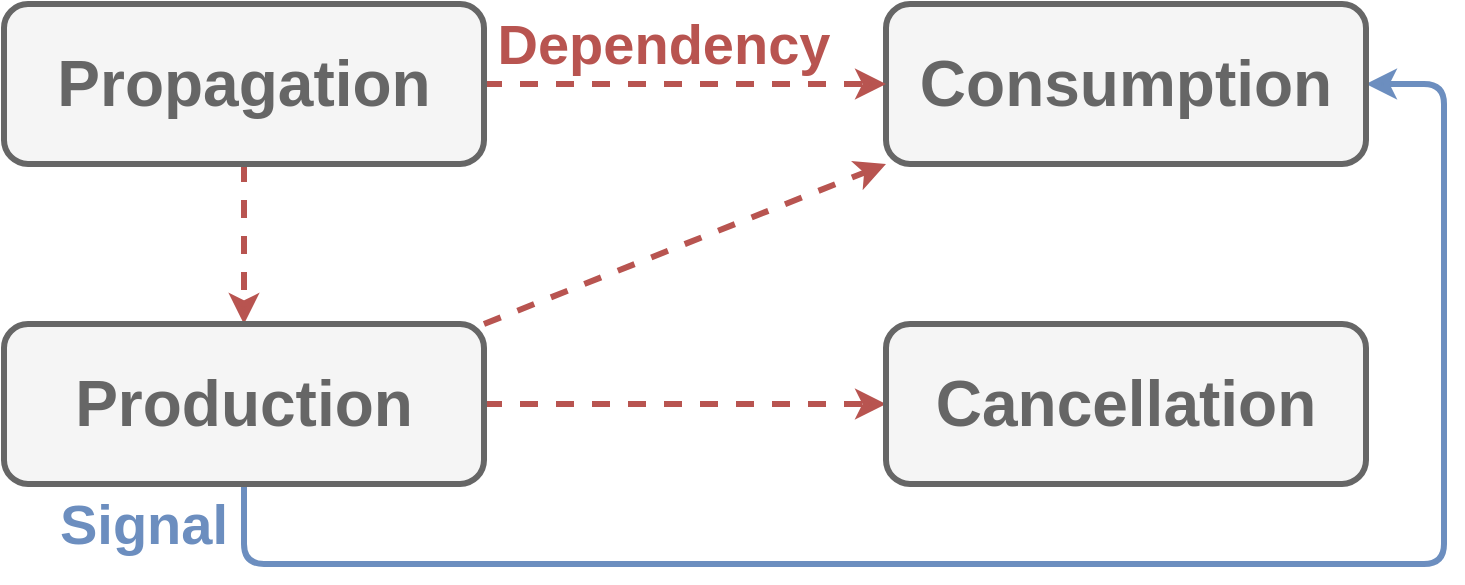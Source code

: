 <mxfile version="15.6.2" type="google"><diagram id="gIC-P3XVZgYCY64oVcCS" name="Page-1"><mxGraphModel dx="1422" dy="762" grid="1" gridSize="10" guides="1" tooltips="1" connect="1" arrows="1" fold="1" page="1" pageScale="1" pageWidth="827" pageHeight="1169" math="0" shadow="0"><root><mxCell id="0"/><mxCell id="1" parent="0"/><mxCell id="eqrpfjDCh0OEoCgRvdLx-40" value="" style="endArrow=classic;html=1;fillColor=#f8cecc;strokeColor=#b85450;strokeWidth=3;dashed=1;exitX=1;exitY=0.5;exitDx=0;exitDy=0;" parent="1" source="eqrpfjDCh0OEoCgRvdLx-48" target="eqrpfjDCh0OEoCgRvdLx-61" edge="1"><mxGeometry width="50" height="50" relative="1" as="geometry"><mxPoint x="860" y="440" as="sourcePoint"/><mxPoint x="950" y="170" as="targetPoint"/></mxGeometry></mxCell><mxCell id="eqrpfjDCh0OEoCgRvdLx-41" value="" style="endArrow=classic;html=1;strokeWidth=3;fillColor=#dae8fc;strokeColor=#6c8ebf;elbow=vertical;startArrow=none;exitX=0.5;exitY=1;exitDx=0;exitDy=0;entryX=1;entryY=0.5;entryDx=0;entryDy=0;edgeStyle=orthogonalEdgeStyle;" parent="1" source="eqrpfjDCh0OEoCgRvdLx-48" target="eqrpfjDCh0OEoCgRvdLx-53" edge="1"><mxGeometry width="50" height="50" relative="1" as="geometry"><mxPoint x="1121" y="40" as="sourcePoint"/><mxPoint x="1010" y="230" as="targetPoint"/><Array as="points"><mxPoint x="680" y="400"/><mxPoint x="1280" y="400"/><mxPoint x="1280" y="160"/></Array></mxGeometry></mxCell><mxCell id="eqrpfjDCh0OEoCgRvdLx-42" value="&lt;b&gt;&lt;font style=&quot;font-size: 28px&quot; color=&quot;#b85450&quot;&gt;Dependency&lt;/font&gt;&lt;/b&gt;" style="text;html=1;align=center;verticalAlign=middle;whiteSpace=wrap;rounded=0;" parent="1" vertex="1"><mxGeometry x="800" y="120" width="180" height="40" as="geometry"/></mxCell><mxCell id="eqrpfjDCh0OEoCgRvdLx-43" value="&lt;b&gt;&lt;font style=&quot;font-size: 28px&quot; color=&quot;#6c8ebf&quot;&gt;Signal&lt;/font&gt;&lt;/b&gt;" style="text;html=1;align=center;verticalAlign=middle;whiteSpace=wrap;rounded=0;" parent="1" vertex="1"><mxGeometry x="580" y="360" width="100" height="40" as="geometry"/></mxCell><mxCell id="eqrpfjDCh0OEoCgRvdLx-53" value="&lt;font style=&quot;font-size: 32px&quot; color=&quot;#666666&quot;&gt;&lt;b&gt;Consumption&lt;/b&gt;&lt;/font&gt;" style="rounded=1;whiteSpace=wrap;html=1;fillColor=#f5f5f5;strokeColor=#666666;strokeWidth=3;fontColor=#333333;" parent="1" vertex="1"><mxGeometry x="1001" y="120" width="240" height="80" as="geometry"/></mxCell><mxCell id="eqrpfjDCh0OEoCgRvdLx-61" value="&lt;font style=&quot;font-size: 32px&quot; color=&quot;#666666&quot;&gt;&lt;b&gt;Cancellation&lt;/b&gt;&lt;/font&gt;" style="rounded=1;whiteSpace=wrap;html=1;fillColor=#f5f5f5;strokeColor=#666666;strokeWidth=3;fontColor=#333333;" parent="1" vertex="1"><mxGeometry x="1001" y="280" width="240" height="80" as="geometry"/></mxCell><mxCell id="eqrpfjDCh0OEoCgRvdLx-62" value="" style="endArrow=classic;html=1;exitX=1;exitY=0;exitDx=0;exitDy=0;fillColor=#f8cecc;strokeColor=#b85450;strokeWidth=3;dashed=1;entryX=0;entryY=1;entryDx=0;entryDy=0;" parent="1" source="eqrpfjDCh0OEoCgRvdLx-48" target="eqrpfjDCh0OEoCgRvdLx-53" edge="1"><mxGeometry width="50" height="50" relative="1" as="geometry"><mxPoint x="780" y="240" as="sourcePoint"/><mxPoint x="640" y="40" as="targetPoint"/><Array as="points"/></mxGeometry></mxCell><mxCell id="ZfEk3V_KvG8X9Mm2SXiz-3" value="" style="endArrow=classic;html=1;fillColor=#f8cecc;strokeColor=#b85450;strokeWidth=3;dashed=1;exitX=1;exitY=0.5;exitDx=0;exitDy=0;" parent="1" source="eqrpfjDCh0OEoCgRvdLx-52" target="eqrpfjDCh0OEoCgRvdLx-53" edge="1"><mxGeometry width="50" height="50" relative="1" as="geometry"><mxPoint x="1008" y="240" as="sourcePoint"/><mxPoint x="1030" y="240" as="targetPoint"/></mxGeometry></mxCell><mxCell id="ZfEk3V_KvG8X9Mm2SXiz-4" value="" style="endArrow=classic;html=1;fillColor=#f8cecc;strokeColor=#b85450;strokeWidth=3;dashed=1;" parent="1" source="eqrpfjDCh0OEoCgRvdLx-52" target="eqrpfjDCh0OEoCgRvdLx-48" edge="1"><mxGeometry width="50" height="50" relative="1" as="geometry"><mxPoint x="530" y="490" as="sourcePoint"/><mxPoint x="770" y="330" as="targetPoint"/></mxGeometry></mxCell><mxCell id="eqrpfjDCh0OEoCgRvdLx-48" value="&lt;b style=&quot;color: rgb(102 , 102 , 102) ; font-size: 32px&quot;&gt;Production&lt;/b&gt;" style="rounded=1;whiteSpace=wrap;html=1;strokeWidth=3;fillColor=#f5f5f5;strokeColor=#666666;fontColor=#333333;" parent="1" vertex="1"><mxGeometry x="560" y="280" width="240" height="80" as="geometry"/></mxCell><mxCell id="eqrpfjDCh0OEoCgRvdLx-52" value="&lt;font color=&quot;#666666&quot;&gt;&lt;span style=&quot;font-size: 32px&quot;&gt;&lt;b&gt;Propagation&lt;/b&gt;&lt;/span&gt;&lt;/font&gt;" style="rounded=1;whiteSpace=wrap;html=1;fillColor=#f5f5f5;strokeColor=#666666;strokeWidth=3;fontColor=#333333;" parent="1" vertex="1"><mxGeometry x="560" y="120" width="240" height="80" as="geometry"/></mxCell></root></mxGraphModel></diagram></mxfile>